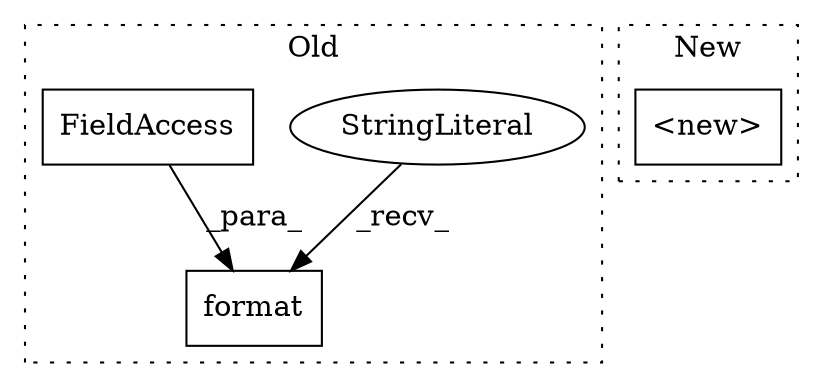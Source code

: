 digraph G {
subgraph cluster0 {
1 [label="format" a="32" s="7398,7457" l="7,1" shape="box"];
3 [label="StringLiteral" a="45" s="7213" l="184" shape="ellipse"];
4 [label="FieldAccess" a="22" s="7429" l="28" shape="box"];
label = "Old";
style="dotted";
}
subgraph cluster1 {
2 [label="<new>" a="46" s="4823,4838" l="6,2" shape="box"];
label = "New";
style="dotted";
}
3 -> 1 [label="_recv_"];
4 -> 1 [label="_para_"];
}